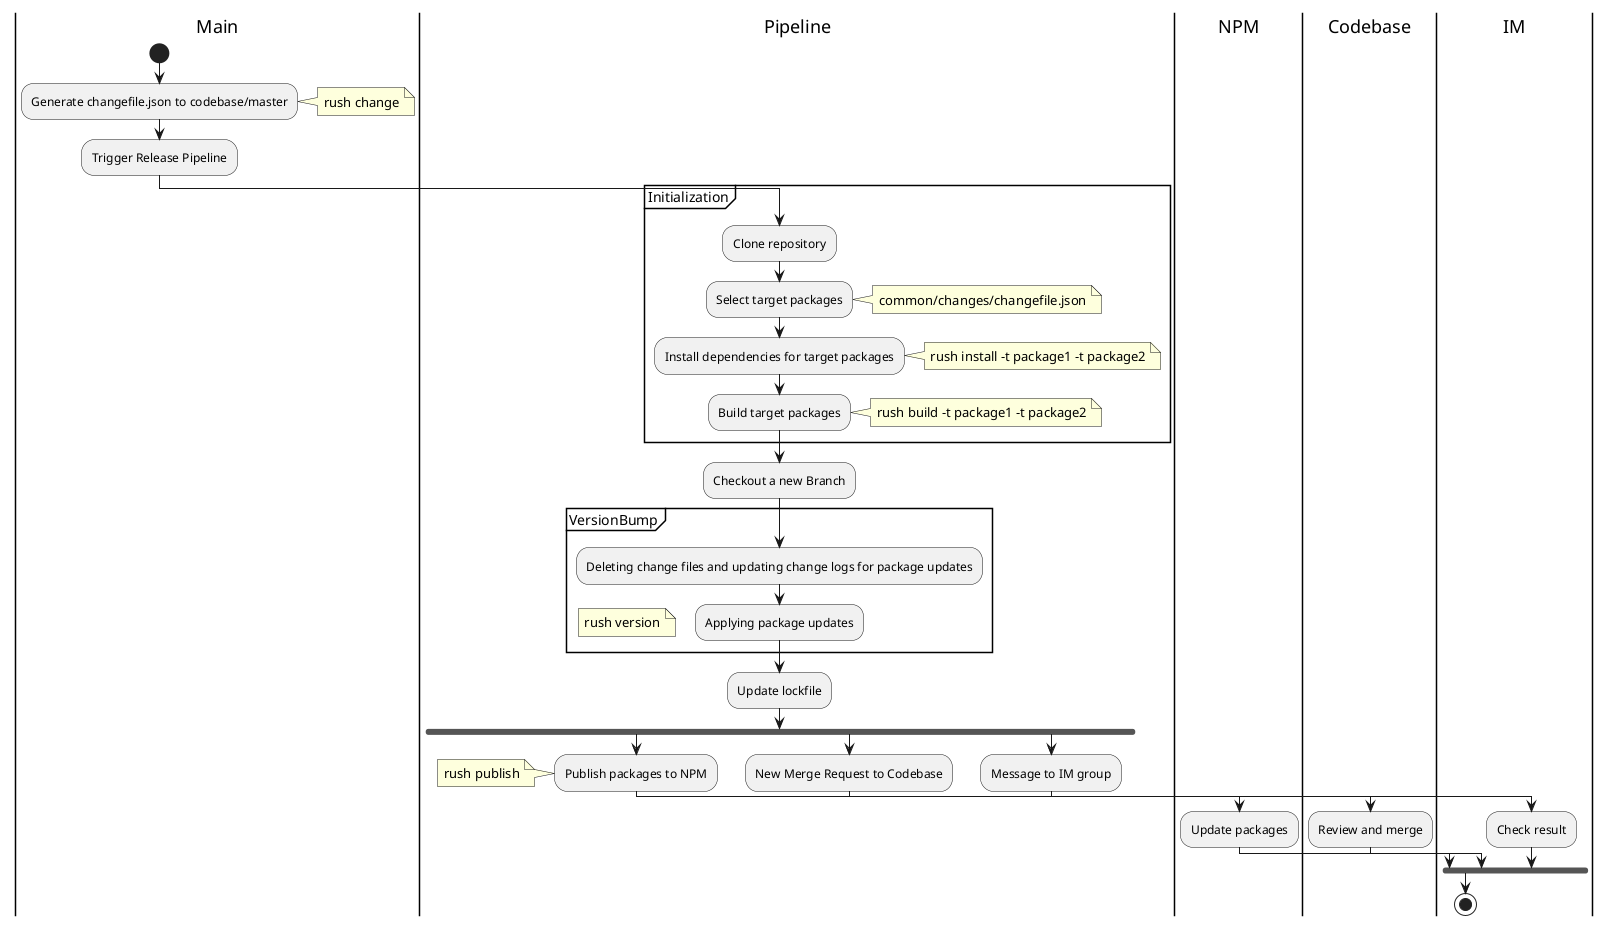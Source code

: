 @startuml
|Main|
start
:Generate changefile.json to codebase/master;
note right
  rush change
end note
|Main|
:Trigger Release Pipeline;
|Pipeline|
partition Initialization {
:Clone repository;
:Select target packages;
note right
  common/changes/changefile.json
end note
:Install dependencies for target packages;
note right
  rush install -t package1 -t package2
end note
:Build target packages;
note right
  rush build -t package1 -t package2
end note
}
:Checkout a new Branch;
|Pipeline|
partition VersionBump {
:Deleting change files and updating change logs for package updates;
:Applying package updates;
}
floating note: rush version
:Update lockfile;
fork
|Pipeline|
:Publish packages to NPM;
note left
  rush publish
end note
|NPM|
:Update packages;
fork again
|Pipeline|
:New Merge Request to Codebase;
|Codebase|
:Review and merge;
fork again
|Pipeline|
:Message to IM group;
|IM|
:Check result;
end fork
stop
@enduml
